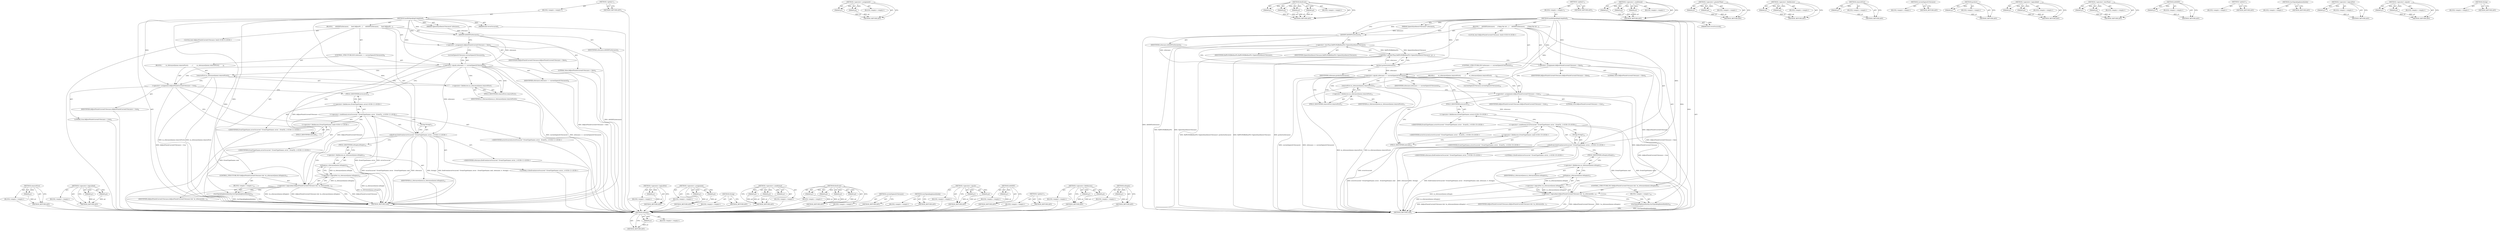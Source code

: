 digraph "String" {
vulnerable_92 [label=<(METHOD,removeFirst)>];
vulnerable_93 [label=<(PARAM,p1)>];
vulnerable_94 [label=<(BLOCK,&lt;empty&gt;,&lt;empty&gt;)>];
vulnerable_95 [label=<(METHOD_RETURN,ANY)>];
vulnerable_117 [label=<(METHOD,&lt;operator&gt;.logicalAnd)>];
vulnerable_118 [label=<(PARAM,p1)>];
vulnerable_119 [label=<(PARAM,p2)>];
vulnerable_120 [label=<(BLOCK,&lt;empty&gt;,&lt;empty&gt;)>];
vulnerable_121 [label=<(METHOD_RETURN,ANY)>];
vulnerable_6 [label=<(METHOD,&lt;global&gt;)<SUB>1</SUB>>];
vulnerable_7 [label=<(BLOCK,&lt;empty&gt;,&lt;empty&gt;)<SUB>1</SUB>>];
vulnerable_8 [label=<(METHOD,handleSpeakingCompleted)<SUB>1</SUB>>];
vulnerable_9 [label=<(PARAM,SpeechSynthesisUtterance* utterance)<SUB>1</SUB>>];
vulnerable_10 [label=<(PARAM,bool errorOccurred)<SUB>1</SUB>>];
vulnerable_11 [label=<(BLOCK,{
     ASSERT(utterance);
 
     bool didJustFi...,{
     ASSERT(utterance);
 
     bool didJustFi...)<SUB>2</SUB>>];
vulnerable_12 [label=<(ASSERT,ASSERT(utterance))<SUB>3</SUB>>];
vulnerable_13 [label=<(IDENTIFIER,utterance,ASSERT(utterance))<SUB>3</SUB>>];
vulnerable_14 [label="<(LOCAL,bool didJustFinishCurrentUtterance: bool)<SUB>5</SUB>>"];
vulnerable_15 [label=<(&lt;operator&gt;.assignment,didJustFinishCurrentUtterance = false)<SUB>5</SUB>>];
vulnerable_16 [label=<(IDENTIFIER,didJustFinishCurrentUtterance,didJustFinishCurrentUtterance = false)<SUB>5</SUB>>];
vulnerable_17 [label=<(LITERAL,false,didJustFinishCurrentUtterance = false)<SUB>5</SUB>>];
vulnerable_18 [label=<(CONTROL_STRUCTURE,IF,if (utterance == currentSpeechUtterance()))<SUB>6</SUB>>];
vulnerable_19 [label=<(&lt;operator&gt;.equals,utterance == currentSpeechUtterance())<SUB>6</SUB>>];
vulnerable_20 [label=<(IDENTIFIER,utterance,utterance == currentSpeechUtterance())<SUB>6</SUB>>];
vulnerable_21 [label=<(currentSpeechUtterance,currentSpeechUtterance())<SUB>6</SUB>>];
vulnerable_22 [label=<(BLOCK,{
        m_utteranceQueue.removeFirst();
     ...,{
        m_utteranceQueue.removeFirst();
     ...)<SUB>6</SUB>>];
vulnerable_23 [label=<(removeFirst,m_utteranceQueue.removeFirst())<SUB>7</SUB>>];
vulnerable_24 [label=<(&lt;operator&gt;.fieldAccess,m_utteranceQueue.removeFirst)<SUB>7</SUB>>];
vulnerable_25 [label=<(IDENTIFIER,m_utteranceQueue,m_utteranceQueue.removeFirst())<SUB>7</SUB>>];
vulnerable_26 [label=<(FIELD_IDENTIFIER,removeFirst,removeFirst)<SUB>7</SUB>>];
vulnerable_27 [label=<(&lt;operator&gt;.assignment,didJustFinishCurrentUtterance = true)<SUB>8</SUB>>];
vulnerable_28 [label=<(IDENTIFIER,didJustFinishCurrentUtterance,didJustFinishCurrentUtterance = true)<SUB>8</SUB>>];
vulnerable_29 [label=<(LITERAL,true,didJustFinishCurrentUtterance = true)<SUB>8</SUB>>];
vulnerable_30 [label="<(fireEvent,fireEvent(errorOccurred ? EventTypeNames::error...)<SUB>11</SUB>>"];
vulnerable_31 [label="<(&lt;operator&gt;.conditional,errorOccurred ? EventTypeNames::error : EventTy...)<SUB>11</SUB>>"];
vulnerable_32 [label="<(IDENTIFIER,errorOccurred,errorOccurred ? EventTypeNames::error : EventTy...)<SUB>11</SUB>>"];
vulnerable_33 [label="<(&lt;operator&gt;.fieldAccess,EventTypeNames::error)<SUB>11</SUB>>"];
vulnerable_34 [label="<(IDENTIFIER,EventTypeNames,errorOccurred ? EventTypeNames::error : EventTy...)<SUB>11</SUB>>"];
vulnerable_35 [label=<(FIELD_IDENTIFIER,error,error)<SUB>11</SUB>>];
vulnerable_36 [label="<(&lt;operator&gt;.fieldAccess,EventTypeNames::end)<SUB>11</SUB>>"];
vulnerable_37 [label="<(IDENTIFIER,EventTypeNames,errorOccurred ? EventTypeNames::error : EventTy...)<SUB>11</SUB>>"];
vulnerable_38 [label=<(FIELD_IDENTIFIER,end,end)<SUB>11</SUB>>];
vulnerable_39 [label="<(IDENTIFIER,utterance,fireEvent(errorOccurred ? EventTypeNames::error...)<SUB>11</SUB>>"];
vulnerable_40 [label="<(LITERAL,0,fireEvent(errorOccurred ? EventTypeNames::error...)<SUB>11</SUB>>"];
vulnerable_41 [label=<(String,String())<SUB>11</SUB>>];
vulnerable_42 [label=<(CONTROL_STRUCTURE,IF,if (didJustFinishCurrentUtterance &amp;&amp; !m_utteranceQueue.isEmpty()))<SUB>13</SUB>>];
vulnerable_43 [label=<(&lt;operator&gt;.logicalAnd,didJustFinishCurrentUtterance &amp;&amp; !m_utteranceQu...)<SUB>13</SUB>>];
vulnerable_44 [label=<(IDENTIFIER,didJustFinishCurrentUtterance,didJustFinishCurrentUtterance &amp;&amp; !m_utteranceQu...)<SUB>13</SUB>>];
vulnerable_45 [label=<(&lt;operator&gt;.logicalNot,!m_utteranceQueue.isEmpty())<SUB>13</SUB>>];
vulnerable_46 [label=<(isEmpty,m_utteranceQueue.isEmpty())<SUB>13</SUB>>];
vulnerable_47 [label=<(&lt;operator&gt;.fieldAccess,m_utteranceQueue.isEmpty)<SUB>13</SUB>>];
vulnerable_48 [label=<(IDENTIFIER,m_utteranceQueue,m_utteranceQueue.isEmpty())<SUB>13</SUB>>];
vulnerable_49 [label=<(FIELD_IDENTIFIER,isEmpty,isEmpty)<SUB>13</SUB>>];
vulnerable_50 [label=<(BLOCK,&lt;empty&gt;,&lt;empty&gt;)<SUB>14</SUB>>];
vulnerable_51 [label=<(startSpeakingImmediately,startSpeakingImmediately())<SUB>14</SUB>>];
vulnerable_52 [label=<(METHOD_RETURN,void)<SUB>1</SUB>>];
vulnerable_54 [label=<(METHOD_RETURN,ANY)<SUB>1</SUB>>];
vulnerable_122 [label=<(METHOD,&lt;operator&gt;.logicalNot)>];
vulnerable_123 [label=<(PARAM,p1)>];
vulnerable_124 [label=<(BLOCK,&lt;empty&gt;,&lt;empty&gt;)>];
vulnerable_125 [label=<(METHOD_RETURN,ANY)>];
vulnerable_79 [label=<(METHOD,&lt;operator&gt;.assignment)>];
vulnerable_80 [label=<(PARAM,p1)>];
vulnerable_81 [label=<(PARAM,p2)>];
vulnerable_82 [label=<(BLOCK,&lt;empty&gt;,&lt;empty&gt;)>];
vulnerable_83 [label=<(METHOD_RETURN,ANY)>];
vulnerable_114 [label=<(METHOD,String)>];
vulnerable_115 [label=<(BLOCK,&lt;empty&gt;,&lt;empty&gt;)>];
vulnerable_116 [label=<(METHOD_RETURN,ANY)>];
vulnerable_108 [label=<(METHOD,&lt;operator&gt;.conditional)>];
vulnerable_109 [label=<(PARAM,p1)>];
vulnerable_110 [label=<(PARAM,p2)>];
vulnerable_111 [label=<(PARAM,p3)>];
vulnerable_112 [label=<(BLOCK,&lt;empty&gt;,&lt;empty&gt;)>];
vulnerable_113 [label=<(METHOD_RETURN,ANY)>];
vulnerable_101 [label=<(METHOD,fireEvent)>];
vulnerable_102 [label=<(PARAM,p1)>];
vulnerable_103 [label=<(PARAM,p2)>];
vulnerable_104 [label=<(PARAM,p3)>];
vulnerable_105 [label=<(PARAM,p4)>];
vulnerable_106 [label=<(BLOCK,&lt;empty&gt;,&lt;empty&gt;)>];
vulnerable_107 [label=<(METHOD_RETURN,ANY)>];
vulnerable_89 [label=<(METHOD,currentSpeechUtterance)>];
vulnerable_90 [label=<(BLOCK,&lt;empty&gt;,&lt;empty&gt;)>];
vulnerable_91 [label=<(METHOD_RETURN,ANY)>];
vulnerable_130 [label=<(METHOD,startSpeakingImmediately)>];
vulnerable_131 [label=<(BLOCK,&lt;empty&gt;,&lt;empty&gt;)>];
vulnerable_132 [label=<(METHOD_RETURN,ANY)>];
vulnerable_84 [label=<(METHOD,&lt;operator&gt;.equals)>];
vulnerable_85 [label=<(PARAM,p1)>];
vulnerable_86 [label=<(PARAM,p2)>];
vulnerable_87 [label=<(BLOCK,&lt;empty&gt;,&lt;empty&gt;)>];
vulnerable_88 [label=<(METHOD_RETURN,ANY)>];
vulnerable_75 [label=<(METHOD,ASSERT)>];
vulnerable_76 [label=<(PARAM,p1)>];
vulnerable_77 [label=<(BLOCK,&lt;empty&gt;,&lt;empty&gt;)>];
vulnerable_78 [label=<(METHOD_RETURN,ANY)>];
vulnerable_69 [label=<(METHOD,&lt;global&gt;)<SUB>1</SUB>>];
vulnerable_70 [label=<(BLOCK,&lt;empty&gt;,&lt;empty&gt;)>];
vulnerable_71 [label=<(METHOD_RETURN,ANY)>];
vulnerable_96 [label=<(METHOD,&lt;operator&gt;.fieldAccess)>];
vulnerable_97 [label=<(PARAM,p1)>];
vulnerable_98 [label=<(PARAM,p2)>];
vulnerable_99 [label=<(BLOCK,&lt;empty&gt;,&lt;empty&gt;)>];
vulnerable_100 [label=<(METHOD_RETURN,ANY)>];
vulnerable_126 [label=<(METHOD,isEmpty)>];
vulnerable_127 [label=<(PARAM,p1)>];
vulnerable_128 [label=<(BLOCK,&lt;empty&gt;,&lt;empty&gt;)>];
vulnerable_129 [label=<(METHOD_RETURN,ANY)>];
fixed_146 [label=<(METHOD,isEmpty)>];
fixed_147 [label=<(PARAM,p1)>];
fixed_148 [label=<(BLOCK,&lt;empty&gt;,&lt;empty&gt;)>];
fixed_149 [label=<(METHOD_RETURN,ANY)>];
fixed_99 [label=<(METHOD,&lt;operator&gt;.assignment)>];
fixed_100 [label=<(PARAM,p1)>];
fixed_101 [label=<(PARAM,p2)>];
fixed_102 [label=<(BLOCK,&lt;empty&gt;,&lt;empty&gt;)>];
fixed_103 [label=<(METHOD_RETURN,ANY)>];
fixed_121 [label=<(METHOD,fireEvent)>];
fixed_122 [label=<(PARAM,p1)>];
fixed_123 [label=<(PARAM,p2)>];
fixed_124 [label=<(PARAM,p3)>];
fixed_125 [label=<(PARAM,p4)>];
fixed_126 [label=<(BLOCK,&lt;empty&gt;,&lt;empty&gt;)>];
fixed_127 [label=<(METHOD_RETURN,ANY)>];
fixed_6 [label=<(METHOD,&lt;global&gt;)<SUB>1</SUB>>];
fixed_7 [label=<(BLOCK,&lt;empty&gt;,&lt;empty&gt;)<SUB>1</SUB>>];
fixed_8 [label=<(METHOD,handleSpeakingCompleted)<SUB>1</SUB>>];
fixed_9 [label=<(PARAM,SpeechSynthesisUtterance* utterance)<SUB>1</SUB>>];
fixed_10 [label=<(PARAM,bool errorOccurred)<SUB>1</SUB>>];
fixed_11 [label=<(BLOCK,{
     ASSERT(utterance);
 
    // Keep the utt...,{
     ASSERT(utterance);
 
    // Keep the utt...)<SUB>2</SUB>>];
fixed_12 [label=<(ASSERT,ASSERT(utterance))<SUB>3</SUB>>];
fixed_13 [label=<(IDENTIFIER,utterance,ASSERT(utterance))<SUB>3</SUB>>];
fixed_14 [label=<(&lt;operator&gt;.greaterThan,RefPtrWillBeRawPtr&lt;SpeechSynthesisUtterance&gt; pr...)<SUB>7</SUB>>];
fixed_15 [label=<(&lt;operator&gt;.lessThan,RefPtrWillBeRawPtr&lt;SpeechSynthesisUtterance)<SUB>7</SUB>>];
fixed_16 [label=<(IDENTIFIER,RefPtrWillBeRawPtr,RefPtrWillBeRawPtr&lt;SpeechSynthesisUtterance)<SUB>7</SUB>>];
fixed_17 [label=<(IDENTIFIER,SpeechSynthesisUtterance,RefPtrWillBeRawPtr&lt;SpeechSynthesisUtterance)<SUB>7</SUB>>];
fixed_18 [label=<(protect,protect(utterance))<SUB>7</SUB>>];
fixed_19 [label=<(IDENTIFIER,utterance,protect(utterance))<SUB>7</SUB>>];
fixed_20 [label="<(LOCAL,bool didJustFinishCurrentUtterance: bool)<SUB>9</SUB>>"];
fixed_21 [label=<(&lt;operator&gt;.assignment,didJustFinishCurrentUtterance = false)<SUB>9</SUB>>];
fixed_22 [label=<(IDENTIFIER,didJustFinishCurrentUtterance,didJustFinishCurrentUtterance = false)<SUB>9</SUB>>];
fixed_23 [label=<(LITERAL,false,didJustFinishCurrentUtterance = false)<SUB>9</SUB>>];
fixed_24 [label=<(CONTROL_STRUCTURE,IF,if (utterance == currentSpeechUtterance()))<SUB>10</SUB>>];
fixed_25 [label=<(&lt;operator&gt;.equals,utterance == currentSpeechUtterance())<SUB>10</SUB>>];
fixed_26 [label=<(IDENTIFIER,utterance,utterance == currentSpeechUtterance())<SUB>10</SUB>>];
fixed_27 [label=<(currentSpeechUtterance,currentSpeechUtterance())<SUB>10</SUB>>];
fixed_28 [label=<(BLOCK,{
        m_utteranceQueue.removeFirst();
     ...,{
        m_utteranceQueue.removeFirst();
     ...)<SUB>10</SUB>>];
fixed_29 [label=<(removeFirst,m_utteranceQueue.removeFirst())<SUB>11</SUB>>];
fixed_30 [label=<(&lt;operator&gt;.fieldAccess,m_utteranceQueue.removeFirst)<SUB>11</SUB>>];
fixed_31 [label=<(IDENTIFIER,m_utteranceQueue,m_utteranceQueue.removeFirst())<SUB>11</SUB>>];
fixed_32 [label=<(FIELD_IDENTIFIER,removeFirst,removeFirst)<SUB>11</SUB>>];
fixed_33 [label=<(&lt;operator&gt;.assignment,didJustFinishCurrentUtterance = true)<SUB>12</SUB>>];
fixed_34 [label=<(IDENTIFIER,didJustFinishCurrentUtterance,didJustFinishCurrentUtterance = true)<SUB>12</SUB>>];
fixed_35 [label=<(LITERAL,true,didJustFinishCurrentUtterance = true)<SUB>12</SUB>>];
fixed_36 [label="<(fireEvent,fireEvent(errorOccurred ? EventTypeNames::error...)<SUB>15</SUB>>"];
fixed_37 [label="<(&lt;operator&gt;.conditional,errorOccurred ? EventTypeNames::error : EventTy...)<SUB>15</SUB>>"];
fixed_38 [label="<(IDENTIFIER,errorOccurred,errorOccurred ? EventTypeNames::error : EventTy...)<SUB>15</SUB>>"];
fixed_39 [label="<(&lt;operator&gt;.fieldAccess,EventTypeNames::error)<SUB>15</SUB>>"];
fixed_40 [label="<(IDENTIFIER,EventTypeNames,errorOccurred ? EventTypeNames::error : EventTy...)<SUB>15</SUB>>"];
fixed_41 [label=<(FIELD_IDENTIFIER,error,error)<SUB>15</SUB>>];
fixed_42 [label="<(&lt;operator&gt;.fieldAccess,EventTypeNames::end)<SUB>15</SUB>>"];
fixed_43 [label="<(IDENTIFIER,EventTypeNames,errorOccurred ? EventTypeNames::error : EventTy...)<SUB>15</SUB>>"];
fixed_44 [label=<(FIELD_IDENTIFIER,end,end)<SUB>15</SUB>>];
fixed_45 [label="<(IDENTIFIER,utterance,fireEvent(errorOccurred ? EventTypeNames::error...)<SUB>15</SUB>>"];
fixed_46 [label="<(LITERAL,0,fireEvent(errorOccurred ? EventTypeNames::error...)<SUB>15</SUB>>"];
fixed_47 [label=<(String,String())<SUB>15</SUB>>];
fixed_48 [label=<(CONTROL_STRUCTURE,IF,if (didJustFinishCurrentUtterance &amp;&amp; !m_utteranceQueue.isEmpty()))<SUB>17</SUB>>];
fixed_49 [label=<(&lt;operator&gt;.logicalAnd,didJustFinishCurrentUtterance &amp;&amp; !m_utteranceQu...)<SUB>17</SUB>>];
fixed_50 [label=<(IDENTIFIER,didJustFinishCurrentUtterance,didJustFinishCurrentUtterance &amp;&amp; !m_utteranceQu...)<SUB>17</SUB>>];
fixed_51 [label=<(&lt;operator&gt;.logicalNot,!m_utteranceQueue.isEmpty())<SUB>17</SUB>>];
fixed_52 [label=<(isEmpty,m_utteranceQueue.isEmpty())<SUB>17</SUB>>];
fixed_53 [label=<(&lt;operator&gt;.fieldAccess,m_utteranceQueue.isEmpty)<SUB>17</SUB>>];
fixed_54 [label=<(IDENTIFIER,m_utteranceQueue,m_utteranceQueue.isEmpty())<SUB>17</SUB>>];
fixed_55 [label=<(FIELD_IDENTIFIER,isEmpty,isEmpty)<SUB>17</SUB>>];
fixed_56 [label=<(BLOCK,&lt;empty&gt;,&lt;empty&gt;)<SUB>18</SUB>>];
fixed_57 [label=<(startSpeakingImmediately,startSpeakingImmediately())<SUB>18</SUB>>];
fixed_58 [label=<(METHOD_RETURN,void)<SUB>1</SUB>>];
fixed_60 [label=<(METHOD_RETURN,ANY)<SUB>1</SUB>>];
fixed_128 [label=<(METHOD,&lt;operator&gt;.conditional)>];
fixed_129 [label=<(PARAM,p1)>];
fixed_130 [label=<(PARAM,p2)>];
fixed_131 [label=<(PARAM,p3)>];
fixed_132 [label=<(BLOCK,&lt;empty&gt;,&lt;empty&gt;)>];
fixed_133 [label=<(METHOD_RETURN,ANY)>];
fixed_85 [label=<(METHOD,&lt;operator&gt;.greaterThan)>];
fixed_86 [label=<(PARAM,p1)>];
fixed_87 [label=<(PARAM,p2)>];
fixed_88 [label=<(BLOCK,&lt;empty&gt;,&lt;empty&gt;)>];
fixed_89 [label=<(METHOD_RETURN,ANY)>];
fixed_116 [label=<(METHOD,&lt;operator&gt;.fieldAccess)>];
fixed_117 [label=<(PARAM,p1)>];
fixed_118 [label=<(PARAM,p2)>];
fixed_119 [label=<(BLOCK,&lt;empty&gt;,&lt;empty&gt;)>];
fixed_120 [label=<(METHOD_RETURN,ANY)>];
fixed_112 [label=<(METHOD,removeFirst)>];
fixed_113 [label=<(PARAM,p1)>];
fixed_114 [label=<(BLOCK,&lt;empty&gt;,&lt;empty&gt;)>];
fixed_115 [label=<(METHOD_RETURN,ANY)>];
fixed_109 [label=<(METHOD,currentSpeechUtterance)>];
fixed_110 [label=<(BLOCK,&lt;empty&gt;,&lt;empty&gt;)>];
fixed_111 [label=<(METHOD_RETURN,ANY)>];
fixed_95 [label=<(METHOD,protect)>];
fixed_96 [label=<(PARAM,p1)>];
fixed_97 [label=<(BLOCK,&lt;empty&gt;,&lt;empty&gt;)>];
fixed_98 [label=<(METHOD_RETURN,ANY)>];
fixed_137 [label=<(METHOD,&lt;operator&gt;.logicalAnd)>];
fixed_138 [label=<(PARAM,p1)>];
fixed_139 [label=<(PARAM,p2)>];
fixed_140 [label=<(BLOCK,&lt;empty&gt;,&lt;empty&gt;)>];
fixed_141 [label=<(METHOD_RETURN,ANY)>];
fixed_90 [label=<(METHOD,&lt;operator&gt;.lessThan)>];
fixed_91 [label=<(PARAM,p1)>];
fixed_92 [label=<(PARAM,p2)>];
fixed_93 [label=<(BLOCK,&lt;empty&gt;,&lt;empty&gt;)>];
fixed_94 [label=<(METHOD_RETURN,ANY)>];
fixed_81 [label=<(METHOD,ASSERT)>];
fixed_82 [label=<(PARAM,p1)>];
fixed_83 [label=<(BLOCK,&lt;empty&gt;,&lt;empty&gt;)>];
fixed_84 [label=<(METHOD_RETURN,ANY)>];
fixed_75 [label=<(METHOD,&lt;global&gt;)<SUB>1</SUB>>];
fixed_76 [label=<(BLOCK,&lt;empty&gt;,&lt;empty&gt;)>];
fixed_77 [label=<(METHOD_RETURN,ANY)>];
fixed_150 [label=<(METHOD,startSpeakingImmediately)>];
fixed_151 [label=<(BLOCK,&lt;empty&gt;,&lt;empty&gt;)>];
fixed_152 [label=<(METHOD_RETURN,ANY)>];
fixed_142 [label=<(METHOD,&lt;operator&gt;.logicalNot)>];
fixed_143 [label=<(PARAM,p1)>];
fixed_144 [label=<(BLOCK,&lt;empty&gt;,&lt;empty&gt;)>];
fixed_145 [label=<(METHOD_RETURN,ANY)>];
fixed_104 [label=<(METHOD,&lt;operator&gt;.equals)>];
fixed_105 [label=<(PARAM,p1)>];
fixed_106 [label=<(PARAM,p2)>];
fixed_107 [label=<(BLOCK,&lt;empty&gt;,&lt;empty&gt;)>];
fixed_108 [label=<(METHOD_RETURN,ANY)>];
fixed_134 [label=<(METHOD,String)>];
fixed_135 [label=<(BLOCK,&lt;empty&gt;,&lt;empty&gt;)>];
fixed_136 [label=<(METHOD_RETURN,ANY)>];
vulnerable_92 -> vulnerable_93  [key=0, label="AST: "];
vulnerable_92 -> vulnerable_93  [key=1, label="DDG: "];
vulnerable_92 -> vulnerable_94  [key=0, label="AST: "];
vulnerable_92 -> vulnerable_95  [key=0, label="AST: "];
vulnerable_92 -> vulnerable_95  [key=1, label="CFG: "];
vulnerable_93 -> vulnerable_95  [key=0, label="DDG: p1"];
vulnerable_94 -> fixed_146  [key=0];
vulnerable_95 -> fixed_146  [key=0];
vulnerable_117 -> vulnerable_118  [key=0, label="AST: "];
vulnerable_117 -> vulnerable_118  [key=1, label="DDG: "];
vulnerable_117 -> vulnerable_120  [key=0, label="AST: "];
vulnerable_117 -> vulnerable_119  [key=0, label="AST: "];
vulnerable_117 -> vulnerable_119  [key=1, label="DDG: "];
vulnerable_117 -> vulnerable_121  [key=0, label="AST: "];
vulnerable_117 -> vulnerable_121  [key=1, label="CFG: "];
vulnerable_118 -> vulnerable_121  [key=0, label="DDG: p1"];
vulnerable_119 -> vulnerable_121  [key=0, label="DDG: p2"];
vulnerable_120 -> fixed_146  [key=0];
vulnerable_121 -> fixed_146  [key=0];
vulnerable_6 -> vulnerable_7  [key=0, label="AST: "];
vulnerable_6 -> vulnerable_54  [key=0, label="AST: "];
vulnerable_6 -> vulnerable_54  [key=1, label="CFG: "];
vulnerable_7 -> vulnerable_8  [key=0, label="AST: "];
vulnerable_8 -> vulnerable_9  [key=0, label="AST: "];
vulnerable_8 -> vulnerable_9  [key=1, label="DDG: "];
vulnerable_8 -> vulnerable_10  [key=0, label="AST: "];
vulnerable_8 -> vulnerable_10  [key=1, label="DDG: "];
vulnerable_8 -> vulnerable_11  [key=0, label="AST: "];
vulnerable_8 -> vulnerable_52  [key=0, label="AST: "];
vulnerable_8 -> vulnerable_12  [key=0, label="CFG: "];
vulnerable_8 -> vulnerable_12  [key=1, label="DDG: "];
vulnerable_8 -> vulnerable_15  [key=0, label="DDG: "];
vulnerable_8 -> vulnerable_30  [key=0, label="DDG: "];
vulnerable_8 -> vulnerable_19  [key=0, label="DDG: "];
vulnerable_8 -> vulnerable_27  [key=0, label="DDG: "];
vulnerable_8 -> vulnerable_43  [key=0, label="DDG: "];
vulnerable_8 -> vulnerable_51  [key=0, label="DDG: "];
vulnerable_9 -> vulnerable_12  [key=0, label="DDG: utterance"];
vulnerable_10 -> fixed_146  [key=0];
vulnerable_11 -> vulnerable_12  [key=0, label="AST: "];
vulnerable_11 -> vulnerable_14  [key=0, label="AST: "];
vulnerable_11 -> vulnerable_15  [key=0, label="AST: "];
vulnerable_11 -> vulnerable_18  [key=0, label="AST: "];
vulnerable_11 -> vulnerable_30  [key=0, label="AST: "];
vulnerable_11 -> vulnerable_42  [key=0, label="AST: "];
vulnerable_12 -> vulnerable_13  [key=0, label="AST: "];
vulnerable_12 -> vulnerable_15  [key=0, label="CFG: "];
vulnerable_12 -> vulnerable_52  [key=0, label="DDG: ASSERT(utterance)"];
vulnerable_12 -> vulnerable_19  [key=0, label="DDG: utterance"];
vulnerable_13 -> fixed_146  [key=0];
vulnerable_14 -> fixed_146  [key=0];
vulnerable_15 -> vulnerable_16  [key=0, label="AST: "];
vulnerable_15 -> vulnerable_17  [key=0, label="AST: "];
vulnerable_15 -> vulnerable_21  [key=0, label="CFG: "];
vulnerable_15 -> vulnerable_52  [key=0, label="DDG: didJustFinishCurrentUtterance = false"];
vulnerable_15 -> vulnerable_43  [key=0, label="DDG: didJustFinishCurrentUtterance"];
vulnerable_16 -> fixed_146  [key=0];
vulnerable_17 -> fixed_146  [key=0];
vulnerable_18 -> vulnerable_19  [key=0, label="AST: "];
vulnerable_18 -> vulnerable_22  [key=0, label="AST: "];
vulnerable_19 -> vulnerable_20  [key=0, label="AST: "];
vulnerable_19 -> vulnerable_21  [key=0, label="AST: "];
vulnerable_19 -> vulnerable_26  [key=0, label="CFG: "];
vulnerable_19 -> vulnerable_26  [key=1, label="CDG: "];
vulnerable_19 -> vulnerable_35  [key=0, label="CFG: "];
vulnerable_19 -> vulnerable_38  [key=0, label="CFG: "];
vulnerable_19 -> vulnerable_52  [key=0, label="DDG: currentSpeechUtterance()"];
vulnerable_19 -> vulnerable_52  [key=1, label="DDG: utterance == currentSpeechUtterance()"];
vulnerable_19 -> vulnerable_30  [key=0, label="DDG: utterance"];
vulnerable_19 -> vulnerable_24  [key=0, label="CDG: "];
vulnerable_19 -> vulnerable_23  [key=0, label="CDG: "];
vulnerable_19 -> vulnerable_27  [key=0, label="CDG: "];
vulnerable_20 -> fixed_146  [key=0];
vulnerable_21 -> vulnerable_19  [key=0, label="CFG: "];
vulnerable_22 -> vulnerable_23  [key=0, label="AST: "];
vulnerable_22 -> vulnerable_27  [key=0, label="AST: "];
vulnerable_23 -> vulnerable_24  [key=0, label="AST: "];
vulnerable_23 -> vulnerable_27  [key=0, label="CFG: "];
vulnerable_23 -> vulnerable_52  [key=0, label="DDG: m_utteranceQueue.removeFirst"];
vulnerable_23 -> vulnerable_52  [key=1, label="DDG: m_utteranceQueue.removeFirst()"];
vulnerable_24 -> vulnerable_25  [key=0, label="AST: "];
vulnerable_24 -> vulnerable_26  [key=0, label="AST: "];
vulnerable_24 -> vulnerable_23  [key=0, label="CFG: "];
vulnerable_25 -> fixed_146  [key=0];
vulnerable_26 -> vulnerable_24  [key=0, label="CFG: "];
vulnerable_27 -> vulnerable_28  [key=0, label="AST: "];
vulnerable_27 -> vulnerable_29  [key=0, label="AST: "];
vulnerable_27 -> vulnerable_35  [key=0, label="CFG: "];
vulnerable_27 -> vulnerable_38  [key=0, label="CFG: "];
vulnerable_27 -> vulnerable_52  [key=0, label="DDG: didJustFinishCurrentUtterance = true"];
vulnerable_27 -> vulnerable_43  [key=0, label="DDG: didJustFinishCurrentUtterance"];
vulnerable_28 -> fixed_146  [key=0];
vulnerable_29 -> fixed_146  [key=0];
vulnerable_30 -> vulnerable_31  [key=0, label="AST: "];
vulnerable_30 -> vulnerable_39  [key=0, label="AST: "];
vulnerable_30 -> vulnerable_40  [key=0, label="AST: "];
vulnerable_30 -> vulnerable_41  [key=0, label="AST: "];
vulnerable_30 -> vulnerable_43  [key=0, label="CFG: "];
vulnerable_30 -> vulnerable_49  [key=0, label="CFG: "];
vulnerable_30 -> vulnerable_52  [key=0, label="DDG: errorOccurred ? EventTypeNames::error : EventTypeNames::end"];
vulnerable_30 -> vulnerable_52  [key=1, label="DDG: utterance"];
vulnerable_30 -> vulnerable_52  [key=2, label="DDG: String()"];
vulnerable_30 -> vulnerable_52  [key=3, label="DDG: fireEvent(errorOccurred ? EventTypeNames::error : EventTypeNames::end, utterance, 0, String())"];
vulnerable_31 -> vulnerable_32  [key=0, label="AST: "];
vulnerable_31 -> vulnerable_33  [key=0, label="AST: "];
vulnerable_31 -> vulnerable_36  [key=0, label="AST: "];
vulnerable_31 -> vulnerable_41  [key=0, label="CFG: "];
vulnerable_31 -> vulnerable_52  [key=0, label="DDG: errorOccurred"];
vulnerable_31 -> vulnerable_52  [key=1, label="DDG: EventTypeNames::end"];
vulnerable_31 -> vulnerable_52  [key=2, label="DDG: EventTypeNames::error"];
vulnerable_32 -> fixed_146  [key=0];
vulnerable_33 -> vulnerable_34  [key=0, label="AST: "];
vulnerable_33 -> vulnerable_35  [key=0, label="AST: "];
vulnerable_33 -> vulnerable_31  [key=0, label="CFG: "];
vulnerable_34 -> fixed_146  [key=0];
vulnerable_35 -> vulnerable_33  [key=0, label="CFG: "];
vulnerable_36 -> vulnerable_37  [key=0, label="AST: "];
vulnerable_36 -> vulnerable_38  [key=0, label="AST: "];
vulnerable_36 -> vulnerable_31  [key=0, label="CFG: "];
vulnerable_37 -> fixed_146  [key=0];
vulnerable_38 -> vulnerable_36  [key=0, label="CFG: "];
vulnerable_39 -> fixed_146  [key=0];
vulnerable_40 -> fixed_146  [key=0];
vulnerable_41 -> vulnerable_30  [key=0, label="CFG: "];
vulnerable_42 -> vulnerable_43  [key=0, label="AST: "];
vulnerable_42 -> vulnerable_50  [key=0, label="AST: "];
vulnerable_43 -> vulnerable_44  [key=0, label="AST: "];
vulnerable_43 -> vulnerable_45  [key=0, label="AST: "];
vulnerable_43 -> vulnerable_51  [key=0, label="CFG: "];
vulnerable_43 -> vulnerable_51  [key=1, label="CDG: "];
vulnerable_43 -> vulnerable_52  [key=0, label="CFG: "];
vulnerable_43 -> vulnerable_52  [key=1, label="DDG: didJustFinishCurrentUtterance"];
vulnerable_43 -> vulnerable_52  [key=2, label="DDG: !m_utteranceQueue.isEmpty()"];
vulnerable_43 -> vulnerable_52  [key=3, label="DDG: didJustFinishCurrentUtterance &amp;&amp; !m_utteranceQueue.isEmpty()"];
vulnerable_44 -> fixed_146  [key=0];
vulnerable_45 -> vulnerable_46  [key=0, label="AST: "];
vulnerable_45 -> vulnerable_43  [key=0, label="CFG: "];
vulnerable_45 -> vulnerable_43  [key=1, label="DDG: m_utteranceQueue.isEmpty()"];
vulnerable_45 -> vulnerable_52  [key=0, label="DDG: m_utteranceQueue.isEmpty()"];
vulnerable_46 -> vulnerable_47  [key=0, label="AST: "];
vulnerable_46 -> vulnerable_45  [key=0, label="CFG: "];
vulnerable_46 -> vulnerable_45  [key=1, label="DDG: m_utteranceQueue.isEmpty"];
vulnerable_46 -> vulnerable_52  [key=0, label="DDG: m_utteranceQueue.isEmpty"];
vulnerable_47 -> vulnerable_48  [key=0, label="AST: "];
vulnerable_47 -> vulnerable_49  [key=0, label="AST: "];
vulnerable_47 -> vulnerable_46  [key=0, label="CFG: "];
vulnerable_48 -> fixed_146  [key=0];
vulnerable_49 -> vulnerable_47  [key=0, label="CFG: "];
vulnerable_50 -> vulnerable_51  [key=0, label="AST: "];
vulnerable_51 -> vulnerable_52  [key=0, label="CFG: "];
vulnerable_51 -> vulnerable_52  [key=1, label="DDG: startSpeakingImmediately()"];
vulnerable_52 -> fixed_146  [key=0];
vulnerable_54 -> fixed_146  [key=0];
vulnerable_122 -> vulnerable_123  [key=0, label="AST: "];
vulnerable_122 -> vulnerable_123  [key=1, label="DDG: "];
vulnerable_122 -> vulnerable_124  [key=0, label="AST: "];
vulnerable_122 -> vulnerable_125  [key=0, label="AST: "];
vulnerable_122 -> vulnerable_125  [key=1, label="CFG: "];
vulnerable_123 -> vulnerable_125  [key=0, label="DDG: p1"];
vulnerable_124 -> fixed_146  [key=0];
vulnerable_125 -> fixed_146  [key=0];
vulnerable_79 -> vulnerable_80  [key=0, label="AST: "];
vulnerable_79 -> vulnerable_80  [key=1, label="DDG: "];
vulnerable_79 -> vulnerable_82  [key=0, label="AST: "];
vulnerable_79 -> vulnerable_81  [key=0, label="AST: "];
vulnerable_79 -> vulnerable_81  [key=1, label="DDG: "];
vulnerable_79 -> vulnerable_83  [key=0, label="AST: "];
vulnerable_79 -> vulnerable_83  [key=1, label="CFG: "];
vulnerable_80 -> vulnerable_83  [key=0, label="DDG: p1"];
vulnerable_81 -> vulnerable_83  [key=0, label="DDG: p2"];
vulnerable_82 -> fixed_146  [key=0];
vulnerable_83 -> fixed_146  [key=0];
vulnerable_114 -> vulnerable_115  [key=0, label="AST: "];
vulnerable_114 -> vulnerable_116  [key=0, label="AST: "];
vulnerable_114 -> vulnerable_116  [key=1, label="CFG: "];
vulnerable_115 -> fixed_146  [key=0];
vulnerable_116 -> fixed_146  [key=0];
vulnerable_108 -> vulnerable_109  [key=0, label="AST: "];
vulnerable_108 -> vulnerable_109  [key=1, label="DDG: "];
vulnerable_108 -> vulnerable_112  [key=0, label="AST: "];
vulnerable_108 -> vulnerable_110  [key=0, label="AST: "];
vulnerable_108 -> vulnerable_110  [key=1, label="DDG: "];
vulnerable_108 -> vulnerable_113  [key=0, label="AST: "];
vulnerable_108 -> vulnerable_113  [key=1, label="CFG: "];
vulnerable_108 -> vulnerable_111  [key=0, label="AST: "];
vulnerable_108 -> vulnerable_111  [key=1, label="DDG: "];
vulnerable_109 -> vulnerable_113  [key=0, label="DDG: p1"];
vulnerable_110 -> vulnerable_113  [key=0, label="DDG: p2"];
vulnerable_111 -> vulnerable_113  [key=0, label="DDG: p3"];
vulnerable_112 -> fixed_146  [key=0];
vulnerable_113 -> fixed_146  [key=0];
vulnerable_101 -> vulnerable_102  [key=0, label="AST: "];
vulnerable_101 -> vulnerable_102  [key=1, label="DDG: "];
vulnerable_101 -> vulnerable_106  [key=0, label="AST: "];
vulnerable_101 -> vulnerable_103  [key=0, label="AST: "];
vulnerable_101 -> vulnerable_103  [key=1, label="DDG: "];
vulnerable_101 -> vulnerable_107  [key=0, label="AST: "];
vulnerable_101 -> vulnerable_107  [key=1, label="CFG: "];
vulnerable_101 -> vulnerable_104  [key=0, label="AST: "];
vulnerable_101 -> vulnerable_104  [key=1, label="DDG: "];
vulnerable_101 -> vulnerable_105  [key=0, label="AST: "];
vulnerable_101 -> vulnerable_105  [key=1, label="DDG: "];
vulnerable_102 -> vulnerable_107  [key=0, label="DDG: p1"];
vulnerable_103 -> vulnerable_107  [key=0, label="DDG: p2"];
vulnerable_104 -> vulnerable_107  [key=0, label="DDG: p3"];
vulnerable_105 -> vulnerable_107  [key=0, label="DDG: p4"];
vulnerable_106 -> fixed_146  [key=0];
vulnerable_107 -> fixed_146  [key=0];
vulnerable_89 -> vulnerable_90  [key=0, label="AST: "];
vulnerable_89 -> vulnerable_91  [key=0, label="AST: "];
vulnerable_89 -> vulnerable_91  [key=1, label="CFG: "];
vulnerable_90 -> fixed_146  [key=0];
vulnerable_91 -> fixed_146  [key=0];
vulnerable_130 -> vulnerable_131  [key=0, label="AST: "];
vulnerable_130 -> vulnerable_132  [key=0, label="AST: "];
vulnerable_130 -> vulnerable_132  [key=1, label="CFG: "];
vulnerable_131 -> fixed_146  [key=0];
vulnerable_132 -> fixed_146  [key=0];
vulnerable_84 -> vulnerable_85  [key=0, label="AST: "];
vulnerable_84 -> vulnerable_85  [key=1, label="DDG: "];
vulnerable_84 -> vulnerable_87  [key=0, label="AST: "];
vulnerable_84 -> vulnerable_86  [key=0, label="AST: "];
vulnerable_84 -> vulnerable_86  [key=1, label="DDG: "];
vulnerable_84 -> vulnerable_88  [key=0, label="AST: "];
vulnerable_84 -> vulnerable_88  [key=1, label="CFG: "];
vulnerable_85 -> vulnerable_88  [key=0, label="DDG: p1"];
vulnerable_86 -> vulnerable_88  [key=0, label="DDG: p2"];
vulnerable_87 -> fixed_146  [key=0];
vulnerable_88 -> fixed_146  [key=0];
vulnerable_75 -> vulnerable_76  [key=0, label="AST: "];
vulnerable_75 -> vulnerable_76  [key=1, label="DDG: "];
vulnerable_75 -> vulnerable_77  [key=0, label="AST: "];
vulnerable_75 -> vulnerable_78  [key=0, label="AST: "];
vulnerable_75 -> vulnerable_78  [key=1, label="CFG: "];
vulnerable_76 -> vulnerable_78  [key=0, label="DDG: p1"];
vulnerable_77 -> fixed_146  [key=0];
vulnerable_78 -> fixed_146  [key=0];
vulnerable_69 -> vulnerable_70  [key=0, label="AST: "];
vulnerable_69 -> vulnerable_71  [key=0, label="AST: "];
vulnerable_69 -> vulnerable_71  [key=1, label="CFG: "];
vulnerable_70 -> fixed_146  [key=0];
vulnerable_71 -> fixed_146  [key=0];
vulnerable_96 -> vulnerable_97  [key=0, label="AST: "];
vulnerable_96 -> vulnerable_97  [key=1, label="DDG: "];
vulnerable_96 -> vulnerable_99  [key=0, label="AST: "];
vulnerable_96 -> vulnerable_98  [key=0, label="AST: "];
vulnerable_96 -> vulnerable_98  [key=1, label="DDG: "];
vulnerable_96 -> vulnerable_100  [key=0, label="AST: "];
vulnerable_96 -> vulnerable_100  [key=1, label="CFG: "];
vulnerable_97 -> vulnerable_100  [key=0, label="DDG: p1"];
vulnerable_98 -> vulnerable_100  [key=0, label="DDG: p2"];
vulnerable_99 -> fixed_146  [key=0];
vulnerable_100 -> fixed_146  [key=0];
vulnerable_126 -> vulnerable_127  [key=0, label="AST: "];
vulnerable_126 -> vulnerable_127  [key=1, label="DDG: "];
vulnerable_126 -> vulnerable_128  [key=0, label="AST: "];
vulnerable_126 -> vulnerable_129  [key=0, label="AST: "];
vulnerable_126 -> vulnerable_129  [key=1, label="CFG: "];
vulnerable_127 -> vulnerable_129  [key=0, label="DDG: p1"];
vulnerable_128 -> fixed_146  [key=0];
vulnerable_129 -> fixed_146  [key=0];
fixed_146 -> fixed_147  [key=0, label="AST: "];
fixed_146 -> fixed_147  [key=1, label="DDG: "];
fixed_146 -> fixed_148  [key=0, label="AST: "];
fixed_146 -> fixed_149  [key=0, label="AST: "];
fixed_146 -> fixed_149  [key=1, label="CFG: "];
fixed_147 -> fixed_149  [key=0, label="DDG: p1"];
fixed_99 -> fixed_100  [key=0, label="AST: "];
fixed_99 -> fixed_100  [key=1, label="DDG: "];
fixed_99 -> fixed_102  [key=0, label="AST: "];
fixed_99 -> fixed_101  [key=0, label="AST: "];
fixed_99 -> fixed_101  [key=1, label="DDG: "];
fixed_99 -> fixed_103  [key=0, label="AST: "];
fixed_99 -> fixed_103  [key=1, label="CFG: "];
fixed_100 -> fixed_103  [key=0, label="DDG: p1"];
fixed_101 -> fixed_103  [key=0, label="DDG: p2"];
fixed_121 -> fixed_122  [key=0, label="AST: "];
fixed_121 -> fixed_122  [key=1, label="DDG: "];
fixed_121 -> fixed_126  [key=0, label="AST: "];
fixed_121 -> fixed_123  [key=0, label="AST: "];
fixed_121 -> fixed_123  [key=1, label="DDG: "];
fixed_121 -> fixed_127  [key=0, label="AST: "];
fixed_121 -> fixed_127  [key=1, label="CFG: "];
fixed_121 -> fixed_124  [key=0, label="AST: "];
fixed_121 -> fixed_124  [key=1, label="DDG: "];
fixed_121 -> fixed_125  [key=0, label="AST: "];
fixed_121 -> fixed_125  [key=1, label="DDG: "];
fixed_122 -> fixed_127  [key=0, label="DDG: p1"];
fixed_123 -> fixed_127  [key=0, label="DDG: p2"];
fixed_124 -> fixed_127  [key=0, label="DDG: p3"];
fixed_125 -> fixed_127  [key=0, label="DDG: p4"];
fixed_6 -> fixed_7  [key=0, label="AST: "];
fixed_6 -> fixed_60  [key=0, label="AST: "];
fixed_6 -> fixed_60  [key=1, label="CFG: "];
fixed_7 -> fixed_8  [key=0, label="AST: "];
fixed_8 -> fixed_9  [key=0, label="AST: "];
fixed_8 -> fixed_9  [key=1, label="DDG: "];
fixed_8 -> fixed_10  [key=0, label="AST: "];
fixed_8 -> fixed_10  [key=1, label="DDG: "];
fixed_8 -> fixed_11  [key=0, label="AST: "];
fixed_8 -> fixed_58  [key=0, label="AST: "];
fixed_8 -> fixed_12  [key=0, label="CFG: "];
fixed_8 -> fixed_12  [key=1, label="DDG: "];
fixed_8 -> fixed_21  [key=0, label="DDG: "];
fixed_8 -> fixed_36  [key=0, label="DDG: "];
fixed_8 -> fixed_15  [key=0, label="DDG: "];
fixed_8 -> fixed_18  [key=0, label="DDG: "];
fixed_8 -> fixed_25  [key=0, label="DDG: "];
fixed_8 -> fixed_33  [key=0, label="DDG: "];
fixed_8 -> fixed_49  [key=0, label="DDG: "];
fixed_8 -> fixed_57  [key=0, label="DDG: "];
fixed_9 -> fixed_12  [key=0, label="DDG: utterance"];
fixed_11 -> fixed_12  [key=0, label="AST: "];
fixed_11 -> fixed_14  [key=0, label="AST: "];
fixed_11 -> fixed_20  [key=0, label="AST: "];
fixed_11 -> fixed_21  [key=0, label="AST: "];
fixed_11 -> fixed_24  [key=0, label="AST: "];
fixed_11 -> fixed_36  [key=0, label="AST: "];
fixed_11 -> fixed_48  [key=0, label="AST: "];
fixed_12 -> fixed_13  [key=0, label="AST: "];
fixed_12 -> fixed_15  [key=0, label="CFG: "];
fixed_12 -> fixed_58  [key=0, label="DDG: ASSERT(utterance)"];
fixed_12 -> fixed_18  [key=0, label="DDG: utterance"];
fixed_14 -> fixed_15  [key=0, label="AST: "];
fixed_14 -> fixed_18  [key=0, label="AST: "];
fixed_14 -> fixed_21  [key=0, label="CFG: "];
fixed_14 -> fixed_58  [key=0, label="DDG: RefPtrWillBeRawPtr&lt;SpeechSynthesisUtterance"];
fixed_14 -> fixed_58  [key=1, label="DDG: protect(utterance)"];
fixed_14 -> fixed_58  [key=2, label="DDG: RefPtrWillBeRawPtr&lt;SpeechSynthesisUtterance&gt; protect(utterance)"];
fixed_15 -> fixed_16  [key=0, label="AST: "];
fixed_15 -> fixed_17  [key=0, label="AST: "];
fixed_15 -> fixed_18  [key=0, label="CFG: "];
fixed_15 -> fixed_58  [key=0, label="DDG: RefPtrWillBeRawPtr"];
fixed_15 -> fixed_58  [key=1, label="DDG: SpeechSynthesisUtterance"];
fixed_15 -> fixed_14  [key=0, label="DDG: RefPtrWillBeRawPtr"];
fixed_15 -> fixed_14  [key=1, label="DDG: SpeechSynthesisUtterance"];
fixed_18 -> fixed_19  [key=0, label="AST: "];
fixed_18 -> fixed_14  [key=0, label="CFG: "];
fixed_18 -> fixed_14  [key=1, label="DDG: utterance"];
fixed_18 -> fixed_25  [key=0, label="DDG: utterance"];
fixed_21 -> fixed_22  [key=0, label="AST: "];
fixed_21 -> fixed_23  [key=0, label="AST: "];
fixed_21 -> fixed_27  [key=0, label="CFG: "];
fixed_21 -> fixed_58  [key=0, label="DDG: didJustFinishCurrentUtterance = false"];
fixed_21 -> fixed_49  [key=0, label="DDG: didJustFinishCurrentUtterance"];
fixed_24 -> fixed_25  [key=0, label="AST: "];
fixed_24 -> fixed_28  [key=0, label="AST: "];
fixed_25 -> fixed_26  [key=0, label="AST: "];
fixed_25 -> fixed_27  [key=0, label="AST: "];
fixed_25 -> fixed_32  [key=0, label="CFG: "];
fixed_25 -> fixed_32  [key=1, label="CDG: "];
fixed_25 -> fixed_41  [key=0, label="CFG: "];
fixed_25 -> fixed_44  [key=0, label="CFG: "];
fixed_25 -> fixed_58  [key=0, label="DDG: currentSpeechUtterance()"];
fixed_25 -> fixed_58  [key=1, label="DDG: utterance == currentSpeechUtterance()"];
fixed_25 -> fixed_36  [key=0, label="DDG: utterance"];
fixed_25 -> fixed_30  [key=0, label="CDG: "];
fixed_25 -> fixed_29  [key=0, label="CDG: "];
fixed_25 -> fixed_33  [key=0, label="CDG: "];
fixed_27 -> fixed_25  [key=0, label="CFG: "];
fixed_28 -> fixed_29  [key=0, label="AST: "];
fixed_28 -> fixed_33  [key=0, label="AST: "];
fixed_29 -> fixed_30  [key=0, label="AST: "];
fixed_29 -> fixed_33  [key=0, label="CFG: "];
fixed_29 -> fixed_58  [key=0, label="DDG: m_utteranceQueue.removeFirst"];
fixed_29 -> fixed_58  [key=1, label="DDG: m_utteranceQueue.removeFirst()"];
fixed_30 -> fixed_31  [key=0, label="AST: "];
fixed_30 -> fixed_32  [key=0, label="AST: "];
fixed_30 -> fixed_29  [key=0, label="CFG: "];
fixed_32 -> fixed_30  [key=0, label="CFG: "];
fixed_33 -> fixed_34  [key=0, label="AST: "];
fixed_33 -> fixed_35  [key=0, label="AST: "];
fixed_33 -> fixed_41  [key=0, label="CFG: "];
fixed_33 -> fixed_44  [key=0, label="CFG: "];
fixed_33 -> fixed_58  [key=0, label="DDG: didJustFinishCurrentUtterance = true"];
fixed_33 -> fixed_49  [key=0, label="DDG: didJustFinishCurrentUtterance"];
fixed_36 -> fixed_37  [key=0, label="AST: "];
fixed_36 -> fixed_45  [key=0, label="AST: "];
fixed_36 -> fixed_46  [key=0, label="AST: "];
fixed_36 -> fixed_47  [key=0, label="AST: "];
fixed_36 -> fixed_49  [key=0, label="CFG: "];
fixed_36 -> fixed_55  [key=0, label="CFG: "];
fixed_36 -> fixed_58  [key=0, label="DDG: errorOccurred ? EventTypeNames::error : EventTypeNames::end"];
fixed_36 -> fixed_58  [key=1, label="DDG: utterance"];
fixed_36 -> fixed_58  [key=2, label="DDG: String()"];
fixed_36 -> fixed_58  [key=3, label="DDG: fireEvent(errorOccurred ? EventTypeNames::error : EventTypeNames::end, utterance, 0, String())"];
fixed_37 -> fixed_38  [key=0, label="AST: "];
fixed_37 -> fixed_39  [key=0, label="AST: "];
fixed_37 -> fixed_42  [key=0, label="AST: "];
fixed_37 -> fixed_47  [key=0, label="CFG: "];
fixed_37 -> fixed_58  [key=0, label="DDG: errorOccurred"];
fixed_37 -> fixed_58  [key=1, label="DDG: EventTypeNames::end"];
fixed_37 -> fixed_58  [key=2, label="DDG: EventTypeNames::error"];
fixed_39 -> fixed_40  [key=0, label="AST: "];
fixed_39 -> fixed_41  [key=0, label="AST: "];
fixed_39 -> fixed_37  [key=0, label="CFG: "];
fixed_41 -> fixed_39  [key=0, label="CFG: "];
fixed_42 -> fixed_43  [key=0, label="AST: "];
fixed_42 -> fixed_44  [key=0, label="AST: "];
fixed_42 -> fixed_37  [key=0, label="CFG: "];
fixed_44 -> fixed_42  [key=0, label="CFG: "];
fixed_47 -> fixed_36  [key=0, label="CFG: "];
fixed_48 -> fixed_49  [key=0, label="AST: "];
fixed_48 -> fixed_56  [key=0, label="AST: "];
fixed_49 -> fixed_50  [key=0, label="AST: "];
fixed_49 -> fixed_51  [key=0, label="AST: "];
fixed_49 -> fixed_57  [key=0, label="CFG: "];
fixed_49 -> fixed_57  [key=1, label="CDG: "];
fixed_49 -> fixed_58  [key=0, label="CFG: "];
fixed_49 -> fixed_58  [key=1, label="DDG: didJustFinishCurrentUtterance"];
fixed_49 -> fixed_58  [key=2, label="DDG: !m_utteranceQueue.isEmpty()"];
fixed_49 -> fixed_58  [key=3, label="DDG: didJustFinishCurrentUtterance &amp;&amp; !m_utteranceQueue.isEmpty()"];
fixed_51 -> fixed_52  [key=0, label="AST: "];
fixed_51 -> fixed_49  [key=0, label="CFG: "];
fixed_51 -> fixed_49  [key=1, label="DDG: m_utteranceQueue.isEmpty()"];
fixed_51 -> fixed_58  [key=0, label="DDG: m_utteranceQueue.isEmpty()"];
fixed_52 -> fixed_53  [key=0, label="AST: "];
fixed_52 -> fixed_51  [key=0, label="CFG: "];
fixed_52 -> fixed_51  [key=1, label="DDG: m_utteranceQueue.isEmpty"];
fixed_52 -> fixed_58  [key=0, label="DDG: m_utteranceQueue.isEmpty"];
fixed_53 -> fixed_54  [key=0, label="AST: "];
fixed_53 -> fixed_55  [key=0, label="AST: "];
fixed_53 -> fixed_52  [key=0, label="CFG: "];
fixed_55 -> fixed_53  [key=0, label="CFG: "];
fixed_56 -> fixed_57  [key=0, label="AST: "];
fixed_57 -> fixed_58  [key=0, label="CFG: "];
fixed_57 -> fixed_58  [key=1, label="DDG: startSpeakingImmediately()"];
fixed_128 -> fixed_129  [key=0, label="AST: "];
fixed_128 -> fixed_129  [key=1, label="DDG: "];
fixed_128 -> fixed_132  [key=0, label="AST: "];
fixed_128 -> fixed_130  [key=0, label="AST: "];
fixed_128 -> fixed_130  [key=1, label="DDG: "];
fixed_128 -> fixed_133  [key=0, label="AST: "];
fixed_128 -> fixed_133  [key=1, label="CFG: "];
fixed_128 -> fixed_131  [key=0, label="AST: "];
fixed_128 -> fixed_131  [key=1, label="DDG: "];
fixed_129 -> fixed_133  [key=0, label="DDG: p1"];
fixed_130 -> fixed_133  [key=0, label="DDG: p2"];
fixed_131 -> fixed_133  [key=0, label="DDG: p3"];
fixed_85 -> fixed_86  [key=0, label="AST: "];
fixed_85 -> fixed_86  [key=1, label="DDG: "];
fixed_85 -> fixed_88  [key=0, label="AST: "];
fixed_85 -> fixed_87  [key=0, label="AST: "];
fixed_85 -> fixed_87  [key=1, label="DDG: "];
fixed_85 -> fixed_89  [key=0, label="AST: "];
fixed_85 -> fixed_89  [key=1, label="CFG: "];
fixed_86 -> fixed_89  [key=0, label="DDG: p1"];
fixed_87 -> fixed_89  [key=0, label="DDG: p2"];
fixed_116 -> fixed_117  [key=0, label="AST: "];
fixed_116 -> fixed_117  [key=1, label="DDG: "];
fixed_116 -> fixed_119  [key=0, label="AST: "];
fixed_116 -> fixed_118  [key=0, label="AST: "];
fixed_116 -> fixed_118  [key=1, label="DDG: "];
fixed_116 -> fixed_120  [key=0, label="AST: "];
fixed_116 -> fixed_120  [key=1, label="CFG: "];
fixed_117 -> fixed_120  [key=0, label="DDG: p1"];
fixed_118 -> fixed_120  [key=0, label="DDG: p2"];
fixed_112 -> fixed_113  [key=0, label="AST: "];
fixed_112 -> fixed_113  [key=1, label="DDG: "];
fixed_112 -> fixed_114  [key=0, label="AST: "];
fixed_112 -> fixed_115  [key=0, label="AST: "];
fixed_112 -> fixed_115  [key=1, label="CFG: "];
fixed_113 -> fixed_115  [key=0, label="DDG: p1"];
fixed_109 -> fixed_110  [key=0, label="AST: "];
fixed_109 -> fixed_111  [key=0, label="AST: "];
fixed_109 -> fixed_111  [key=1, label="CFG: "];
fixed_95 -> fixed_96  [key=0, label="AST: "];
fixed_95 -> fixed_96  [key=1, label="DDG: "];
fixed_95 -> fixed_97  [key=0, label="AST: "];
fixed_95 -> fixed_98  [key=0, label="AST: "];
fixed_95 -> fixed_98  [key=1, label="CFG: "];
fixed_96 -> fixed_98  [key=0, label="DDG: p1"];
fixed_137 -> fixed_138  [key=0, label="AST: "];
fixed_137 -> fixed_138  [key=1, label="DDG: "];
fixed_137 -> fixed_140  [key=0, label="AST: "];
fixed_137 -> fixed_139  [key=0, label="AST: "];
fixed_137 -> fixed_139  [key=1, label="DDG: "];
fixed_137 -> fixed_141  [key=0, label="AST: "];
fixed_137 -> fixed_141  [key=1, label="CFG: "];
fixed_138 -> fixed_141  [key=0, label="DDG: p1"];
fixed_139 -> fixed_141  [key=0, label="DDG: p2"];
fixed_90 -> fixed_91  [key=0, label="AST: "];
fixed_90 -> fixed_91  [key=1, label="DDG: "];
fixed_90 -> fixed_93  [key=0, label="AST: "];
fixed_90 -> fixed_92  [key=0, label="AST: "];
fixed_90 -> fixed_92  [key=1, label="DDG: "];
fixed_90 -> fixed_94  [key=0, label="AST: "];
fixed_90 -> fixed_94  [key=1, label="CFG: "];
fixed_91 -> fixed_94  [key=0, label="DDG: p1"];
fixed_92 -> fixed_94  [key=0, label="DDG: p2"];
fixed_81 -> fixed_82  [key=0, label="AST: "];
fixed_81 -> fixed_82  [key=1, label="DDG: "];
fixed_81 -> fixed_83  [key=0, label="AST: "];
fixed_81 -> fixed_84  [key=0, label="AST: "];
fixed_81 -> fixed_84  [key=1, label="CFG: "];
fixed_82 -> fixed_84  [key=0, label="DDG: p1"];
fixed_75 -> fixed_76  [key=0, label="AST: "];
fixed_75 -> fixed_77  [key=0, label="AST: "];
fixed_75 -> fixed_77  [key=1, label="CFG: "];
fixed_150 -> fixed_151  [key=0, label="AST: "];
fixed_150 -> fixed_152  [key=0, label="AST: "];
fixed_150 -> fixed_152  [key=1, label="CFG: "];
fixed_142 -> fixed_143  [key=0, label="AST: "];
fixed_142 -> fixed_143  [key=1, label="DDG: "];
fixed_142 -> fixed_144  [key=0, label="AST: "];
fixed_142 -> fixed_145  [key=0, label="AST: "];
fixed_142 -> fixed_145  [key=1, label="CFG: "];
fixed_143 -> fixed_145  [key=0, label="DDG: p1"];
fixed_104 -> fixed_105  [key=0, label="AST: "];
fixed_104 -> fixed_105  [key=1, label="DDG: "];
fixed_104 -> fixed_107  [key=0, label="AST: "];
fixed_104 -> fixed_106  [key=0, label="AST: "];
fixed_104 -> fixed_106  [key=1, label="DDG: "];
fixed_104 -> fixed_108  [key=0, label="AST: "];
fixed_104 -> fixed_108  [key=1, label="CFG: "];
fixed_105 -> fixed_108  [key=0, label="DDG: p1"];
fixed_106 -> fixed_108  [key=0, label="DDG: p2"];
fixed_134 -> fixed_135  [key=0, label="AST: "];
fixed_134 -> fixed_136  [key=0, label="AST: "];
fixed_134 -> fixed_136  [key=1, label="CFG: "];
}

